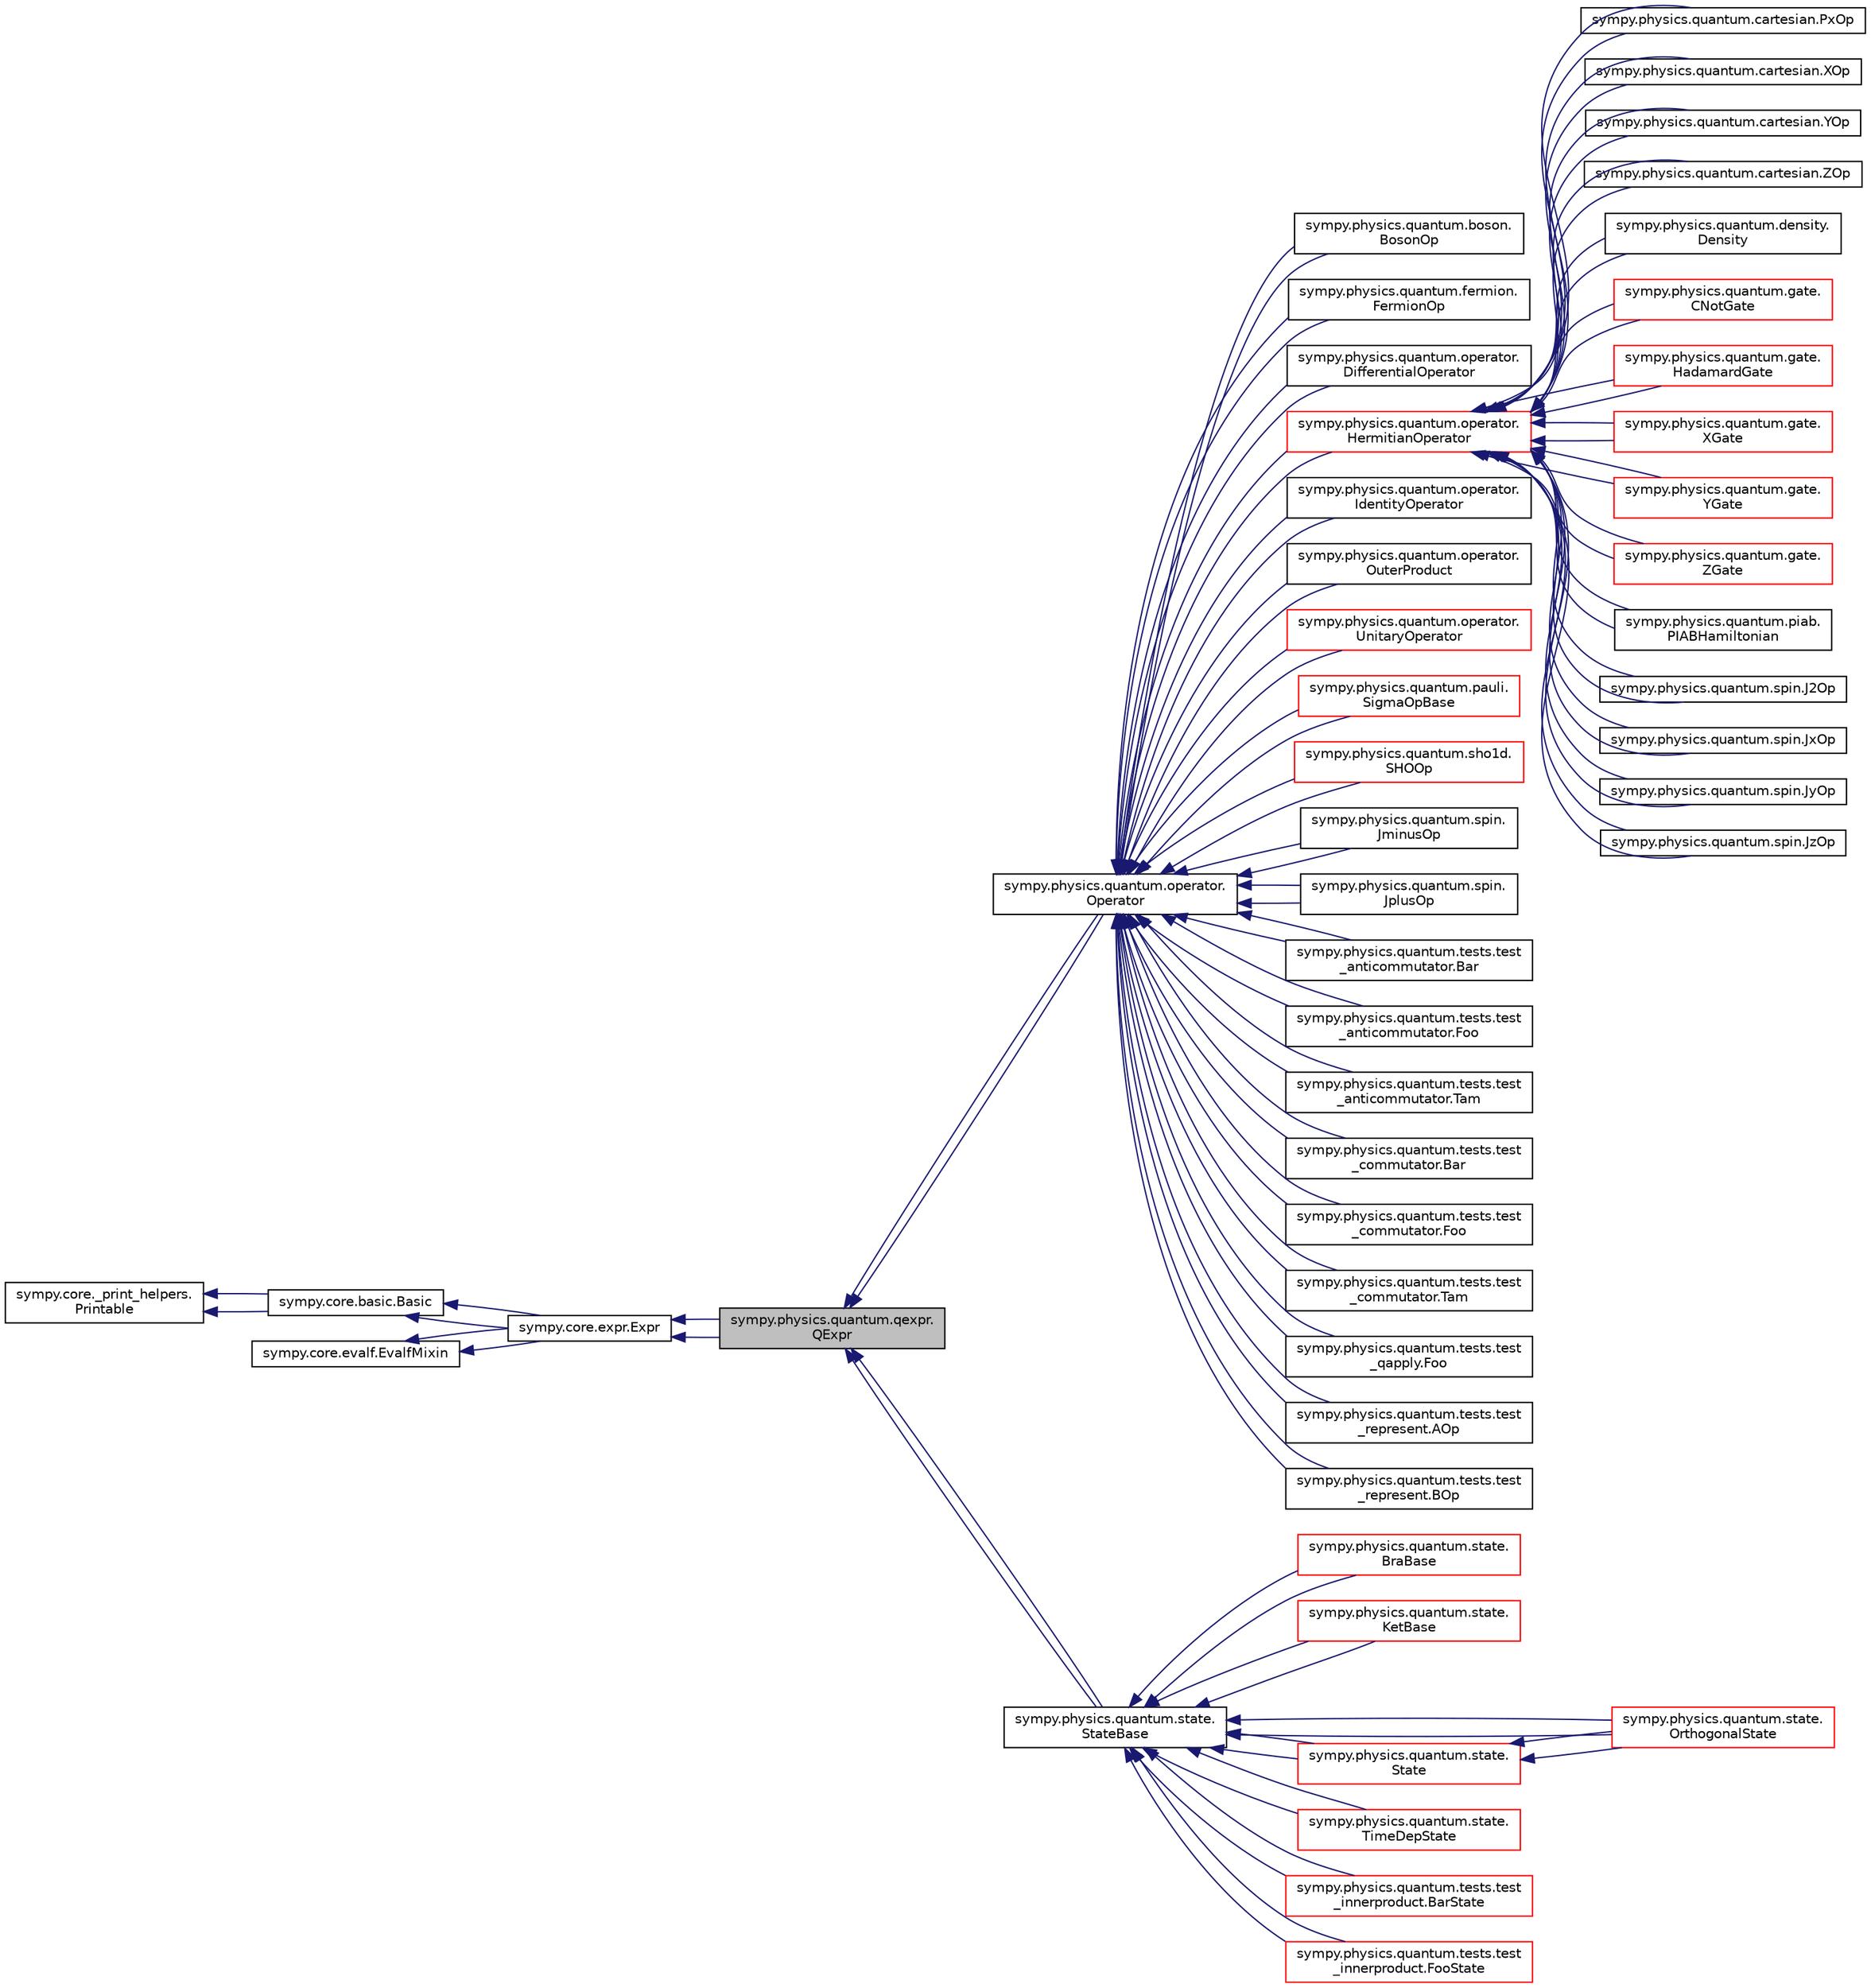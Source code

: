 digraph "sympy.physics.quantum.qexpr.QExpr"
{
 // LATEX_PDF_SIZE
  edge [fontname="Helvetica",fontsize="10",labelfontname="Helvetica",labelfontsize="10"];
  node [fontname="Helvetica",fontsize="10",shape=record];
  rankdir="LR";
  Node1 [label="sympy.physics.quantum.qexpr.\lQExpr",height=0.2,width=0.4,color="black", fillcolor="grey75", style="filled", fontcolor="black",tooltip=" "];
  Node2 -> Node1 [dir="back",color="midnightblue",fontsize="10",style="solid",fontname="Helvetica"];
  Node2 [label="sympy.core.expr.Expr",height=0.2,width=0.4,color="black", fillcolor="white", style="filled",URL="$classsympy_1_1core_1_1expr_1_1Expr.html",tooltip=" "];
  Node3 -> Node2 [dir="back",color="midnightblue",fontsize="10",style="solid",fontname="Helvetica"];
  Node3 [label="sympy.core.basic.Basic",height=0.2,width=0.4,color="black", fillcolor="white", style="filled",URL="$classsympy_1_1core_1_1basic_1_1Basic.html",tooltip=" "];
  Node4 -> Node3 [dir="back",color="midnightblue",fontsize="10",style="solid",fontname="Helvetica"];
  Node4 [label="sympy.core._print_helpers.\lPrintable",height=0.2,width=0.4,color="black", fillcolor="white", style="filled",URL="$classsympy_1_1core_1_1__print__helpers_1_1Printable.html",tooltip=" "];
  Node4 -> Node3 [dir="back",color="midnightblue",fontsize="10",style="solid",fontname="Helvetica"];
  Node5 -> Node2 [dir="back",color="midnightblue",fontsize="10",style="solid",fontname="Helvetica"];
  Node5 [label="sympy.core.evalf.EvalfMixin",height=0.2,width=0.4,color="black", fillcolor="white", style="filled",URL="$classsympy_1_1core_1_1evalf_1_1EvalfMixin.html",tooltip=" "];
  Node3 -> Node2 [dir="back",color="midnightblue",fontsize="10",style="solid",fontname="Helvetica"];
  Node5 -> Node2 [dir="back",color="midnightblue",fontsize="10",style="solid",fontname="Helvetica"];
  Node2 -> Node1 [dir="back",color="midnightblue",fontsize="10",style="solid",fontname="Helvetica"];
  Node1 -> Node6 [dir="back",color="midnightblue",fontsize="10",style="solid",fontname="Helvetica"];
  Node6 [label="sympy.physics.quantum.operator.\lOperator",height=0.2,width=0.4,color="black", fillcolor="white", style="filled",URL="$classsympy_1_1physics_1_1quantum_1_1operator_1_1Operator.html",tooltip=" "];
  Node6 -> Node7 [dir="back",color="midnightblue",fontsize="10",style="solid",fontname="Helvetica"];
  Node7 [label="sympy.physics.quantum.boson.\lBosonOp",height=0.2,width=0.4,color="black", fillcolor="white", style="filled",URL="$classsympy_1_1physics_1_1quantum_1_1boson_1_1BosonOp.html",tooltip=" "];
  Node6 -> Node7 [dir="back",color="midnightblue",fontsize="10",style="solid",fontname="Helvetica"];
  Node6 -> Node8 [dir="back",color="midnightblue",fontsize="10",style="solid",fontname="Helvetica"];
  Node8 [label="sympy.physics.quantum.fermion.\lFermionOp",height=0.2,width=0.4,color="black", fillcolor="white", style="filled",URL="$classsympy_1_1physics_1_1quantum_1_1fermion_1_1FermionOp.html",tooltip=" "];
  Node6 -> Node8 [dir="back",color="midnightblue",fontsize="10",style="solid",fontname="Helvetica"];
  Node6 -> Node9 [dir="back",color="midnightblue",fontsize="10",style="solid",fontname="Helvetica"];
  Node9 [label="sympy.physics.quantum.operator.\lDifferentialOperator",height=0.2,width=0.4,color="black", fillcolor="white", style="filled",URL="$classsympy_1_1physics_1_1quantum_1_1operator_1_1DifferentialOperator.html",tooltip=" "];
  Node6 -> Node9 [dir="back",color="midnightblue",fontsize="10",style="solid",fontname="Helvetica"];
  Node6 -> Node10 [dir="back",color="midnightblue",fontsize="10",style="solid",fontname="Helvetica"];
  Node10 [label="sympy.physics.quantum.operator.\lHermitianOperator",height=0.2,width=0.4,color="red", fillcolor="white", style="filled",URL="$classsympy_1_1physics_1_1quantum_1_1operator_1_1HermitianOperator.html",tooltip=" "];
  Node10 -> Node11 [dir="back",color="midnightblue",fontsize="10",style="solid",fontname="Helvetica"];
  Node11 [label="sympy.physics.quantum.cartesian.PxOp",height=0.2,width=0.4,color="black", fillcolor="white", style="filled",URL="$classsympy_1_1physics_1_1quantum_1_1cartesian_1_1PxOp.html",tooltip=" "];
  Node10 -> Node11 [dir="back",color="midnightblue",fontsize="10",style="solid",fontname="Helvetica"];
  Node10 -> Node12 [dir="back",color="midnightblue",fontsize="10",style="solid",fontname="Helvetica"];
  Node12 [label="sympy.physics.quantum.cartesian.XOp",height=0.2,width=0.4,color="black", fillcolor="white", style="filled",URL="$classsympy_1_1physics_1_1quantum_1_1cartesian_1_1XOp.html",tooltip=" "];
  Node10 -> Node12 [dir="back",color="midnightblue",fontsize="10",style="solid",fontname="Helvetica"];
  Node10 -> Node13 [dir="back",color="midnightblue",fontsize="10",style="solid",fontname="Helvetica"];
  Node13 [label="sympy.physics.quantum.cartesian.YOp",height=0.2,width=0.4,color="black", fillcolor="white", style="filled",URL="$classsympy_1_1physics_1_1quantum_1_1cartesian_1_1YOp.html",tooltip=" "];
  Node10 -> Node13 [dir="back",color="midnightblue",fontsize="10",style="solid",fontname="Helvetica"];
  Node10 -> Node14 [dir="back",color="midnightblue",fontsize="10",style="solid",fontname="Helvetica"];
  Node14 [label="sympy.physics.quantum.cartesian.ZOp",height=0.2,width=0.4,color="black", fillcolor="white", style="filled",URL="$classsympy_1_1physics_1_1quantum_1_1cartesian_1_1ZOp.html",tooltip=" "];
  Node10 -> Node14 [dir="back",color="midnightblue",fontsize="10",style="solid",fontname="Helvetica"];
  Node10 -> Node15 [dir="back",color="midnightblue",fontsize="10",style="solid",fontname="Helvetica"];
  Node15 [label="sympy.physics.quantum.density.\lDensity",height=0.2,width=0.4,color="black", fillcolor="white", style="filled",URL="$classsympy_1_1physics_1_1quantum_1_1density_1_1Density.html",tooltip=" "];
  Node10 -> Node15 [dir="back",color="midnightblue",fontsize="10",style="solid",fontname="Helvetica"];
  Node10 -> Node16 [dir="back",color="midnightblue",fontsize="10",style="solid",fontname="Helvetica"];
  Node16 [label="sympy.physics.quantum.gate.\lCNotGate",height=0.2,width=0.4,color="red", fillcolor="white", style="filled",URL="$classsympy_1_1physics_1_1quantum_1_1gate_1_1CNotGate.html",tooltip=" "];
  Node10 -> Node16 [dir="back",color="midnightblue",fontsize="10",style="solid",fontname="Helvetica"];
  Node10 -> Node17 [dir="back",color="midnightblue",fontsize="10",style="solid",fontname="Helvetica"];
  Node17 [label="sympy.physics.quantum.gate.\lHadamardGate",height=0.2,width=0.4,color="red", fillcolor="white", style="filled",URL="$classsympy_1_1physics_1_1quantum_1_1gate_1_1HadamardGate.html",tooltip=" "];
  Node10 -> Node17 [dir="back",color="midnightblue",fontsize="10",style="solid",fontname="Helvetica"];
  Node10 -> Node18 [dir="back",color="midnightblue",fontsize="10",style="solid",fontname="Helvetica"];
  Node18 [label="sympy.physics.quantum.gate.\lXGate",height=0.2,width=0.4,color="red", fillcolor="white", style="filled",URL="$classsympy_1_1physics_1_1quantum_1_1gate_1_1XGate.html",tooltip=" "];
  Node10 -> Node18 [dir="back",color="midnightblue",fontsize="10",style="solid",fontname="Helvetica"];
  Node10 -> Node19 [dir="back",color="midnightblue",fontsize="10",style="solid",fontname="Helvetica"];
  Node19 [label="sympy.physics.quantum.gate.\lYGate",height=0.2,width=0.4,color="red", fillcolor="white", style="filled",URL="$classsympy_1_1physics_1_1quantum_1_1gate_1_1YGate.html",tooltip=" "];
  Node10 -> Node19 [dir="back",color="midnightblue",fontsize="10",style="solid",fontname="Helvetica"];
  Node10 -> Node20 [dir="back",color="midnightblue",fontsize="10",style="solid",fontname="Helvetica"];
  Node20 [label="sympy.physics.quantum.gate.\lZGate",height=0.2,width=0.4,color="red", fillcolor="white", style="filled",URL="$classsympy_1_1physics_1_1quantum_1_1gate_1_1ZGate.html",tooltip=" "];
  Node10 -> Node20 [dir="back",color="midnightblue",fontsize="10",style="solid",fontname="Helvetica"];
  Node10 -> Node21 [dir="back",color="midnightblue",fontsize="10",style="solid",fontname="Helvetica"];
  Node21 [label="sympy.physics.quantum.piab.\lPIABHamiltonian",height=0.2,width=0.4,color="black", fillcolor="white", style="filled",URL="$classsympy_1_1physics_1_1quantum_1_1piab_1_1PIABHamiltonian.html",tooltip=" "];
  Node10 -> Node21 [dir="back",color="midnightblue",fontsize="10",style="solid",fontname="Helvetica"];
  Node10 -> Node22 [dir="back",color="midnightblue",fontsize="10",style="solid",fontname="Helvetica"];
  Node22 [label="sympy.physics.quantum.spin.J2Op",height=0.2,width=0.4,color="black", fillcolor="white", style="filled",URL="$classsympy_1_1physics_1_1quantum_1_1spin_1_1J2Op.html",tooltip=" "];
  Node10 -> Node22 [dir="back",color="midnightblue",fontsize="10",style="solid",fontname="Helvetica"];
  Node10 -> Node23 [dir="back",color="midnightblue",fontsize="10",style="solid",fontname="Helvetica"];
  Node23 [label="sympy.physics.quantum.spin.JxOp",height=0.2,width=0.4,color="black", fillcolor="white", style="filled",URL="$classsympy_1_1physics_1_1quantum_1_1spin_1_1JxOp.html",tooltip=" "];
  Node10 -> Node23 [dir="back",color="midnightblue",fontsize="10",style="solid",fontname="Helvetica"];
  Node10 -> Node24 [dir="back",color="midnightblue",fontsize="10",style="solid",fontname="Helvetica"];
  Node24 [label="sympy.physics.quantum.spin.JyOp",height=0.2,width=0.4,color="black", fillcolor="white", style="filled",URL="$classsympy_1_1physics_1_1quantum_1_1spin_1_1JyOp.html",tooltip=" "];
  Node10 -> Node24 [dir="back",color="midnightblue",fontsize="10",style="solid",fontname="Helvetica"];
  Node10 -> Node25 [dir="back",color="midnightblue",fontsize="10",style="solid",fontname="Helvetica"];
  Node25 [label="sympy.physics.quantum.spin.JzOp",height=0.2,width=0.4,color="black", fillcolor="white", style="filled",URL="$classsympy_1_1physics_1_1quantum_1_1spin_1_1JzOp.html",tooltip=" "];
  Node10 -> Node25 [dir="back",color="midnightblue",fontsize="10",style="solid",fontname="Helvetica"];
  Node6 -> Node10 [dir="back",color="midnightblue",fontsize="10",style="solid",fontname="Helvetica"];
  Node6 -> Node27 [dir="back",color="midnightblue",fontsize="10",style="solid",fontname="Helvetica"];
  Node27 [label="sympy.physics.quantum.operator.\lIdentityOperator",height=0.2,width=0.4,color="black", fillcolor="white", style="filled",URL="$classsympy_1_1physics_1_1quantum_1_1operator_1_1IdentityOperator.html",tooltip=" "];
  Node6 -> Node27 [dir="back",color="midnightblue",fontsize="10",style="solid",fontname="Helvetica"];
  Node6 -> Node28 [dir="back",color="midnightblue",fontsize="10",style="solid",fontname="Helvetica"];
  Node28 [label="sympy.physics.quantum.operator.\lOuterProduct",height=0.2,width=0.4,color="black", fillcolor="white", style="filled",URL="$classsympy_1_1physics_1_1quantum_1_1operator_1_1OuterProduct.html",tooltip=" "];
  Node6 -> Node28 [dir="back",color="midnightblue",fontsize="10",style="solid",fontname="Helvetica"];
  Node6 -> Node29 [dir="back",color="midnightblue",fontsize="10",style="solid",fontname="Helvetica"];
  Node29 [label="sympy.physics.quantum.operator.\lUnitaryOperator",height=0.2,width=0.4,color="red", fillcolor="white", style="filled",URL="$classsympy_1_1physics_1_1quantum_1_1operator_1_1UnitaryOperator.html",tooltip=" "];
  Node6 -> Node29 [dir="back",color="midnightblue",fontsize="10",style="solid",fontname="Helvetica"];
  Node6 -> Node50 [dir="back",color="midnightblue",fontsize="10",style="solid",fontname="Helvetica"];
  Node50 [label="sympy.physics.quantum.pauli.\lSigmaOpBase",height=0.2,width=0.4,color="red", fillcolor="white", style="filled",URL="$classsympy_1_1physics_1_1quantum_1_1pauli_1_1SigmaOpBase.html",tooltip=" "];
  Node6 -> Node50 [dir="back",color="midnightblue",fontsize="10",style="solid",fontname="Helvetica"];
  Node6 -> Node56 [dir="back",color="midnightblue",fontsize="10",style="solid",fontname="Helvetica"];
  Node56 [label="sympy.physics.quantum.sho1d.\lSHOOp",height=0.2,width=0.4,color="red", fillcolor="white", style="filled",URL="$classsympy_1_1physics_1_1quantum_1_1sho1d_1_1SHOOp.html",tooltip=" "];
  Node6 -> Node56 [dir="back",color="midnightblue",fontsize="10",style="solid",fontname="Helvetica"];
  Node6 -> Node61 [dir="back",color="midnightblue",fontsize="10",style="solid",fontname="Helvetica"];
  Node61 [label="sympy.physics.quantum.spin.\lJminusOp",height=0.2,width=0.4,color="black", fillcolor="white", style="filled",URL="$classsympy_1_1physics_1_1quantum_1_1spin_1_1JminusOp.html",tooltip=" "];
  Node6 -> Node61 [dir="back",color="midnightblue",fontsize="10",style="solid",fontname="Helvetica"];
  Node6 -> Node62 [dir="back",color="midnightblue",fontsize="10",style="solid",fontname="Helvetica"];
  Node62 [label="sympy.physics.quantum.spin.\lJplusOp",height=0.2,width=0.4,color="black", fillcolor="white", style="filled",URL="$classsympy_1_1physics_1_1quantum_1_1spin_1_1JplusOp.html",tooltip=" "];
  Node6 -> Node62 [dir="back",color="midnightblue",fontsize="10",style="solid",fontname="Helvetica"];
  Node6 -> Node63 [dir="back",color="midnightblue",fontsize="10",style="solid",fontname="Helvetica"];
  Node63 [label="sympy.physics.quantum.tests.test\l_anticommutator.Bar",height=0.2,width=0.4,color="black", fillcolor="white", style="filled",URL="$classsympy_1_1physics_1_1quantum_1_1tests_1_1test__anticommutator_1_1Bar.html",tooltip=" "];
  Node6 -> Node63 [dir="back",color="midnightblue",fontsize="10",style="solid",fontname="Helvetica"];
  Node6 -> Node64 [dir="back",color="midnightblue",fontsize="10",style="solid",fontname="Helvetica"];
  Node64 [label="sympy.physics.quantum.tests.test\l_anticommutator.Foo",height=0.2,width=0.4,color="black", fillcolor="white", style="filled",URL="$classsympy_1_1physics_1_1quantum_1_1tests_1_1test__anticommutator_1_1Foo.html",tooltip=" "];
  Node6 -> Node64 [dir="back",color="midnightblue",fontsize="10",style="solid",fontname="Helvetica"];
  Node6 -> Node65 [dir="back",color="midnightblue",fontsize="10",style="solid",fontname="Helvetica"];
  Node65 [label="sympy.physics.quantum.tests.test\l_anticommutator.Tam",height=0.2,width=0.4,color="black", fillcolor="white", style="filled",URL="$classsympy_1_1physics_1_1quantum_1_1tests_1_1test__anticommutator_1_1Tam.html",tooltip=" "];
  Node6 -> Node65 [dir="back",color="midnightblue",fontsize="10",style="solid",fontname="Helvetica"];
  Node6 -> Node66 [dir="back",color="midnightblue",fontsize="10",style="solid",fontname="Helvetica"];
  Node66 [label="sympy.physics.quantum.tests.test\l_commutator.Bar",height=0.2,width=0.4,color="black", fillcolor="white", style="filled",URL="$classsympy_1_1physics_1_1quantum_1_1tests_1_1test__commutator_1_1Bar.html",tooltip=" "];
  Node6 -> Node66 [dir="back",color="midnightblue",fontsize="10",style="solid",fontname="Helvetica"];
  Node6 -> Node67 [dir="back",color="midnightblue",fontsize="10",style="solid",fontname="Helvetica"];
  Node67 [label="sympy.physics.quantum.tests.test\l_commutator.Foo",height=0.2,width=0.4,color="black", fillcolor="white", style="filled",URL="$classsympy_1_1physics_1_1quantum_1_1tests_1_1test__commutator_1_1Foo.html",tooltip=" "];
  Node6 -> Node67 [dir="back",color="midnightblue",fontsize="10",style="solid",fontname="Helvetica"];
  Node6 -> Node68 [dir="back",color="midnightblue",fontsize="10",style="solid",fontname="Helvetica"];
  Node68 [label="sympy.physics.quantum.tests.test\l_commutator.Tam",height=0.2,width=0.4,color="black", fillcolor="white", style="filled",URL="$classsympy_1_1physics_1_1quantum_1_1tests_1_1test__commutator_1_1Tam.html",tooltip=" "];
  Node6 -> Node68 [dir="back",color="midnightblue",fontsize="10",style="solid",fontname="Helvetica"];
  Node6 -> Node69 [dir="back",color="midnightblue",fontsize="10",style="solid",fontname="Helvetica"];
  Node69 [label="sympy.physics.quantum.tests.test\l_qapply.Foo",height=0.2,width=0.4,color="black", fillcolor="white", style="filled",URL="$classsympy_1_1physics_1_1quantum_1_1tests_1_1test__qapply_1_1Foo.html",tooltip=" "];
  Node6 -> Node69 [dir="back",color="midnightblue",fontsize="10",style="solid",fontname="Helvetica"];
  Node6 -> Node70 [dir="back",color="midnightblue",fontsize="10",style="solid",fontname="Helvetica"];
  Node70 [label="sympy.physics.quantum.tests.test\l_represent.AOp",height=0.2,width=0.4,color="black", fillcolor="white", style="filled",URL="$classsympy_1_1physics_1_1quantum_1_1tests_1_1test__represent_1_1AOp.html",tooltip=" "];
  Node6 -> Node70 [dir="back",color="midnightblue",fontsize="10",style="solid",fontname="Helvetica"];
  Node6 -> Node71 [dir="back",color="midnightblue",fontsize="10",style="solid",fontname="Helvetica"];
  Node71 [label="sympy.physics.quantum.tests.test\l_represent.BOp",height=0.2,width=0.4,color="black", fillcolor="white", style="filled",URL="$classsympy_1_1physics_1_1quantum_1_1tests_1_1test__represent_1_1BOp.html",tooltip=" "];
  Node6 -> Node71 [dir="back",color="midnightblue",fontsize="10",style="solid",fontname="Helvetica"];
  Node1 -> Node6 [dir="back",color="midnightblue",fontsize="10",style="solid",fontname="Helvetica"];
  Node1 -> Node72 [dir="back",color="midnightblue",fontsize="10",style="solid",fontname="Helvetica"];
  Node72 [label="sympy.physics.quantum.state.\lStateBase",height=0.2,width=0.4,color="black", fillcolor="white", style="filled",URL="$classsympy_1_1physics_1_1quantum_1_1state_1_1StateBase.html",tooltip=" "];
  Node72 -> Node73 [dir="back",color="midnightblue",fontsize="10",style="solid",fontname="Helvetica"];
  Node73 [label="sympy.physics.quantum.state.\lBraBase",height=0.2,width=0.4,color="red", fillcolor="white", style="filled",URL="$classsympy_1_1physics_1_1quantum_1_1state_1_1BraBase.html",tooltip=" "];
  Node72 -> Node73 [dir="back",color="midnightblue",fontsize="10",style="solid",fontname="Helvetica"];
  Node72 -> Node97 [dir="back",color="midnightblue",fontsize="10",style="solid",fontname="Helvetica"];
  Node97 [label="sympy.physics.quantum.state.\lKetBase",height=0.2,width=0.4,color="red", fillcolor="white", style="filled",URL="$classsympy_1_1physics_1_1quantum_1_1state_1_1KetBase.html",tooltip=" "];
  Node72 -> Node97 [dir="back",color="midnightblue",fontsize="10",style="solid",fontname="Helvetica"];
  Node72 -> Node126 [dir="back",color="midnightblue",fontsize="10",style="solid",fontname="Helvetica"];
  Node126 [label="sympy.physics.quantum.state.\lOrthogonalState",height=0.2,width=0.4,color="red", fillcolor="white", style="filled",URL="$classsympy_1_1physics_1_1quantum_1_1state_1_1OrthogonalState.html",tooltip=" "];
  Node72 -> Node126 [dir="back",color="midnightblue",fontsize="10",style="solid",fontname="Helvetica"];
  Node72 -> Node127 [dir="back",color="midnightblue",fontsize="10",style="solid",fontname="Helvetica"];
  Node127 [label="sympy.physics.quantum.state.\lState",height=0.2,width=0.4,color="red", fillcolor="white", style="filled",URL="$classsympy_1_1physics_1_1quantum_1_1state_1_1State.html",tooltip=" "];
  Node127 -> Node126 [dir="back",color="midnightblue",fontsize="10",style="solid",fontname="Helvetica"];
  Node127 -> Node126 [dir="back",color="midnightblue",fontsize="10",style="solid",fontname="Helvetica"];
  Node72 -> Node127 [dir="back",color="midnightblue",fontsize="10",style="solid",fontname="Helvetica"];
  Node72 -> Node134 [dir="back",color="midnightblue",fontsize="10",style="solid",fontname="Helvetica"];
  Node134 [label="sympy.physics.quantum.state.\lTimeDepState",height=0.2,width=0.4,color="red", fillcolor="white", style="filled",URL="$classsympy_1_1physics_1_1quantum_1_1state_1_1TimeDepState.html",tooltip=" "];
  Node72 -> Node134 [dir="back",color="midnightblue",fontsize="10",style="solid",fontname="Helvetica"];
  Node72 -> Node135 [dir="back",color="midnightblue",fontsize="10",style="solid",fontname="Helvetica"];
  Node135 [label="sympy.physics.quantum.tests.test\l_innerproduct.BarState",height=0.2,width=0.4,color="red", fillcolor="white", style="filled",URL="$classsympy_1_1physics_1_1quantum_1_1tests_1_1test__innerproduct_1_1BarState.html",tooltip=" "];
  Node72 -> Node135 [dir="back",color="midnightblue",fontsize="10",style="solid",fontname="Helvetica"];
  Node72 -> Node136 [dir="back",color="midnightblue",fontsize="10",style="solid",fontname="Helvetica"];
  Node136 [label="sympy.physics.quantum.tests.test\l_innerproduct.FooState",height=0.2,width=0.4,color="red", fillcolor="white", style="filled",URL="$classsympy_1_1physics_1_1quantum_1_1tests_1_1test__innerproduct_1_1FooState.html",tooltip=" "];
  Node72 -> Node136 [dir="back",color="midnightblue",fontsize="10",style="solid",fontname="Helvetica"];
  Node1 -> Node72 [dir="back",color="midnightblue",fontsize="10",style="solid",fontname="Helvetica"];
}
